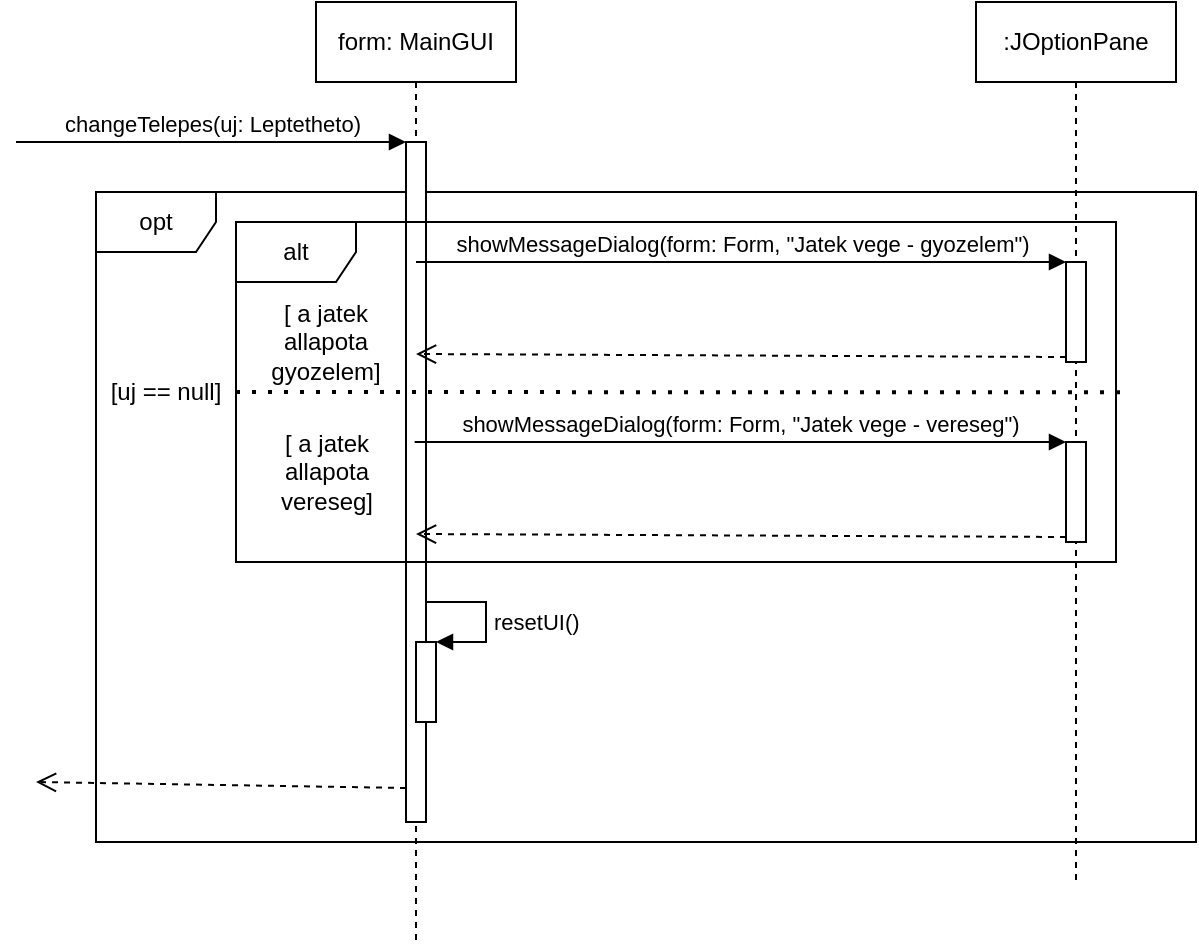 <mxfile version="14.6.6" type="github">
  <diagram id="SqUvDe5YugBTlS4-_o6a" name="Page-1">
    <mxGraphModel dx="1849" dy="437" grid="1" gridSize="10" guides="1" tooltips="1" connect="1" arrows="1" fold="1" page="1" pageScale="1" pageWidth="827" pageHeight="1169" math="0" shadow="0">
      <root>
        <mxCell id="0" />
        <mxCell id="1" parent="0" />
        <mxCell id="jBHogqWYCkNq64jaaKNL-12" value="opt" style="shape=umlFrame;whiteSpace=wrap;html=1;" vertex="1" parent="1">
          <mxGeometry y="125" width="550" height="325" as="geometry" />
        </mxCell>
        <mxCell id="jBHogqWYCkNq64jaaKNL-1" value="form: MainGUI" style="shape=umlLifeline;perimeter=lifelinePerimeter;whiteSpace=wrap;html=1;container=1;collapsible=0;recursiveResize=0;outlineConnect=0;" vertex="1" parent="1">
          <mxGeometry x="110" y="30" width="100" height="470" as="geometry" />
        </mxCell>
        <mxCell id="jBHogqWYCkNq64jaaKNL-2" value="" style="html=1;points=[];perimeter=orthogonalPerimeter;" vertex="1" parent="jBHogqWYCkNq64jaaKNL-1">
          <mxGeometry x="45" y="70" width="10" height="340" as="geometry" />
        </mxCell>
        <mxCell id="jBHogqWYCkNq64jaaKNL-3" value="changeTelepes(uj: Leptetheto)" style="html=1;verticalAlign=bottom;endArrow=block;entryX=0;entryY=0;" edge="1" target="jBHogqWYCkNq64jaaKNL-2" parent="jBHogqWYCkNq64jaaKNL-1">
          <mxGeometry relative="1" as="geometry">
            <mxPoint x="-150" y="70" as="sourcePoint" />
          </mxGeometry>
        </mxCell>
        <mxCell id="jBHogqWYCkNq64jaaKNL-4" value="" style="html=1;verticalAlign=bottom;endArrow=open;dashed=1;endSize=8;exitX=0;exitY=0.95;" edge="1" source="jBHogqWYCkNq64jaaKNL-2" parent="jBHogqWYCkNq64jaaKNL-1">
          <mxGeometry relative="1" as="geometry">
            <mxPoint x="-140" y="390" as="targetPoint" />
          </mxGeometry>
        </mxCell>
        <mxCell id="jBHogqWYCkNq64jaaKNL-5" value=":JOptionPane" style="shape=umlLifeline;perimeter=lifelinePerimeter;whiteSpace=wrap;html=1;container=1;collapsible=0;recursiveResize=0;outlineConnect=0;" vertex="1" parent="1">
          <mxGeometry x="440" y="30" width="100" height="440" as="geometry" />
        </mxCell>
        <mxCell id="jBHogqWYCkNq64jaaKNL-6" value="" style="html=1;points=[];perimeter=orthogonalPerimeter;" vertex="1" parent="jBHogqWYCkNq64jaaKNL-5">
          <mxGeometry x="45" y="130" width="10" height="50" as="geometry" />
        </mxCell>
        <mxCell id="jBHogqWYCkNq64jaaKNL-9" value="" style="html=1;points=[];perimeter=orthogonalPerimeter;" vertex="1" parent="jBHogqWYCkNq64jaaKNL-5">
          <mxGeometry x="45" y="220" width="10" height="50" as="geometry" />
        </mxCell>
        <mxCell id="jBHogqWYCkNq64jaaKNL-10" value="showMessageDialog(form: Form, &quot;Jatek vege - vereseg&quot;)" style="html=1;verticalAlign=bottom;endArrow=block;entryX=0;entryY=0;" edge="1" parent="jBHogqWYCkNq64jaaKNL-5" target="jBHogqWYCkNq64jaaKNL-9">
          <mxGeometry relative="1" as="geometry">
            <mxPoint x="-280.676" y="220" as="sourcePoint" />
          </mxGeometry>
        </mxCell>
        <mxCell id="jBHogqWYCkNq64jaaKNL-11" value="" style="html=1;verticalAlign=bottom;endArrow=open;dashed=1;endSize=8;exitX=0;exitY=0.95;" edge="1" parent="jBHogqWYCkNq64jaaKNL-5" source="jBHogqWYCkNq64jaaKNL-9">
          <mxGeometry relative="1" as="geometry">
            <mxPoint x="-280" y="266" as="targetPoint" />
          </mxGeometry>
        </mxCell>
        <mxCell id="jBHogqWYCkNq64jaaKNL-7" value="showMessageDialog(form: Form, &quot;Jatek vege - gyozelem&quot;)" style="html=1;verticalAlign=bottom;endArrow=block;entryX=0;entryY=0;" edge="1" target="jBHogqWYCkNq64jaaKNL-6" parent="1" source="jBHogqWYCkNq64jaaKNL-1">
          <mxGeometry relative="1" as="geometry">
            <mxPoint x="255" y="130" as="sourcePoint" />
          </mxGeometry>
        </mxCell>
        <mxCell id="jBHogqWYCkNq64jaaKNL-8" value="" style="html=1;verticalAlign=bottom;endArrow=open;dashed=1;endSize=8;exitX=0;exitY=0.95;" edge="1" source="jBHogqWYCkNq64jaaKNL-6" parent="1">
          <mxGeometry relative="1" as="geometry">
            <mxPoint x="160" y="206" as="targetPoint" />
          </mxGeometry>
        </mxCell>
        <mxCell id="jBHogqWYCkNq64jaaKNL-13" value="alt" style="shape=umlFrame;whiteSpace=wrap;html=1;" vertex="1" parent="1">
          <mxGeometry x="70" y="140" width="440" height="170" as="geometry" />
        </mxCell>
        <mxCell id="jBHogqWYCkNq64jaaKNL-15" value="" style="endArrow=none;dashed=1;html=1;dashPattern=1 3;strokeWidth=2;entryX=1.009;entryY=0.501;entryDx=0;entryDy=0;entryPerimeter=0;" edge="1" parent="1" target="jBHogqWYCkNq64jaaKNL-13">
          <mxGeometry width="50" height="50" relative="1" as="geometry">
            <mxPoint x="70" y="225" as="sourcePoint" />
            <mxPoint x="170" y="210" as="targetPoint" />
          </mxGeometry>
        </mxCell>
        <mxCell id="jBHogqWYCkNq64jaaKNL-16" value="" style="html=1;points=[];perimeter=orthogonalPerimeter;" vertex="1" parent="1">
          <mxGeometry x="160" y="350" width="10" height="40" as="geometry" />
        </mxCell>
        <mxCell id="jBHogqWYCkNq64jaaKNL-17" value="resetUI()" style="edgeStyle=orthogonalEdgeStyle;html=1;align=left;spacingLeft=2;endArrow=block;rounded=0;entryX=1;entryY=0;" edge="1" target="jBHogqWYCkNq64jaaKNL-16" parent="1">
          <mxGeometry x="0.067" relative="1" as="geometry">
            <mxPoint x="165" y="330" as="sourcePoint" />
            <Array as="points">
              <mxPoint x="195" y="330" />
            </Array>
            <mxPoint as="offset" />
          </mxGeometry>
        </mxCell>
        <mxCell id="jBHogqWYCkNq64jaaKNL-18" value="[ a jatek allapota gyozelem]" style="text;html=1;strokeColor=none;fillColor=none;align=center;verticalAlign=middle;whiteSpace=wrap;rounded=0;" vertex="1" parent="1">
          <mxGeometry x="90" y="190" width="50" height="20" as="geometry" />
        </mxCell>
        <mxCell id="jBHogqWYCkNq64jaaKNL-19" value="[ a jatek allapota vereseg]" style="text;html=1;strokeColor=none;fillColor=none;align=center;verticalAlign=middle;whiteSpace=wrap;rounded=0;" vertex="1" parent="1">
          <mxGeometry x="77.5" y="255" width="75" height="20" as="geometry" />
        </mxCell>
        <mxCell id="jBHogqWYCkNq64jaaKNL-20" value="[uj == null]" style="text;html=1;strokeColor=none;fillColor=none;align=center;verticalAlign=middle;whiteSpace=wrap;rounded=0;" vertex="1" parent="1">
          <mxGeometry y="215" width="70" height="20" as="geometry" />
        </mxCell>
      </root>
    </mxGraphModel>
  </diagram>
</mxfile>
